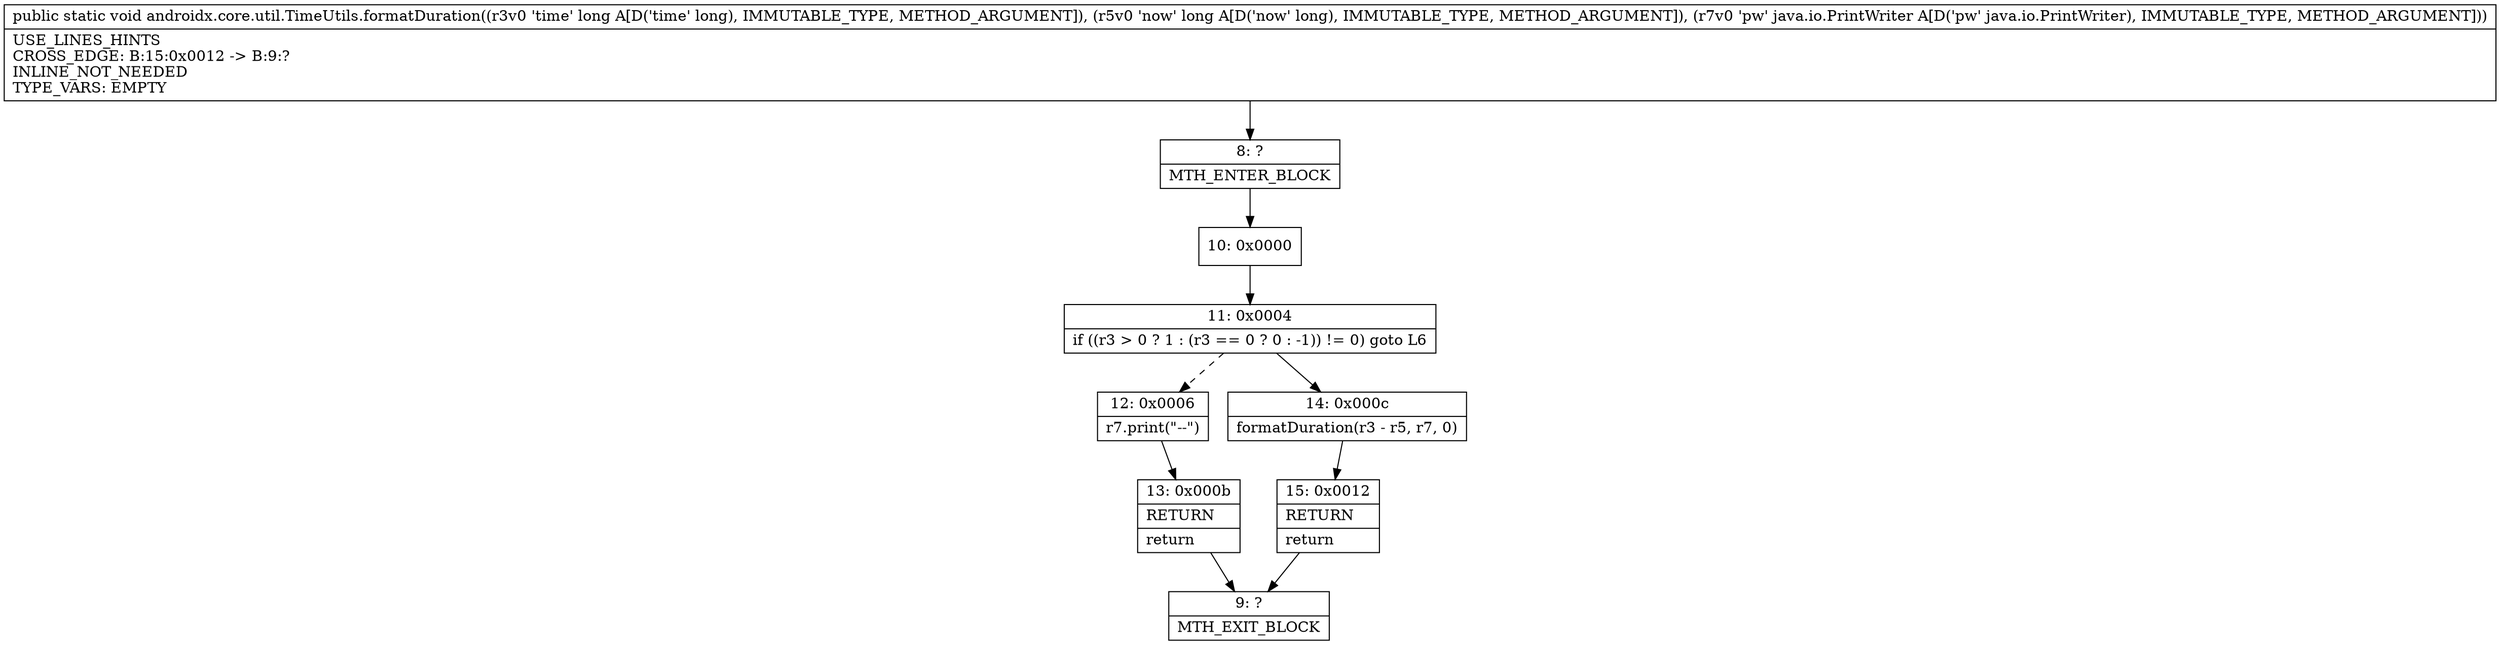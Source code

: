 digraph "CFG forandroidx.core.util.TimeUtils.formatDuration(JJLjava\/io\/PrintWriter;)V" {
Node_8 [shape=record,label="{8\:\ ?|MTH_ENTER_BLOCK\l}"];
Node_10 [shape=record,label="{10\:\ 0x0000}"];
Node_11 [shape=record,label="{11\:\ 0x0004|if ((r3 \> 0 ? 1 : (r3 == 0 ? 0 : \-1)) != 0) goto L6\l}"];
Node_12 [shape=record,label="{12\:\ 0x0006|r7.print(\"\-\-\")\l}"];
Node_13 [shape=record,label="{13\:\ 0x000b|RETURN\l|return\l}"];
Node_9 [shape=record,label="{9\:\ ?|MTH_EXIT_BLOCK\l}"];
Node_14 [shape=record,label="{14\:\ 0x000c|formatDuration(r3 \- r5, r7, 0)\l}"];
Node_15 [shape=record,label="{15\:\ 0x0012|RETURN\l|return\l}"];
MethodNode[shape=record,label="{public static void androidx.core.util.TimeUtils.formatDuration((r3v0 'time' long A[D('time' long), IMMUTABLE_TYPE, METHOD_ARGUMENT]), (r5v0 'now' long A[D('now' long), IMMUTABLE_TYPE, METHOD_ARGUMENT]), (r7v0 'pw' java.io.PrintWriter A[D('pw' java.io.PrintWriter), IMMUTABLE_TYPE, METHOD_ARGUMENT]))  | USE_LINES_HINTS\lCROSS_EDGE: B:15:0x0012 \-\> B:9:?\lINLINE_NOT_NEEDED\lTYPE_VARS: EMPTY\l}"];
MethodNode -> Node_8;Node_8 -> Node_10;
Node_10 -> Node_11;
Node_11 -> Node_12[style=dashed];
Node_11 -> Node_14;
Node_12 -> Node_13;
Node_13 -> Node_9;
Node_14 -> Node_15;
Node_15 -> Node_9;
}

